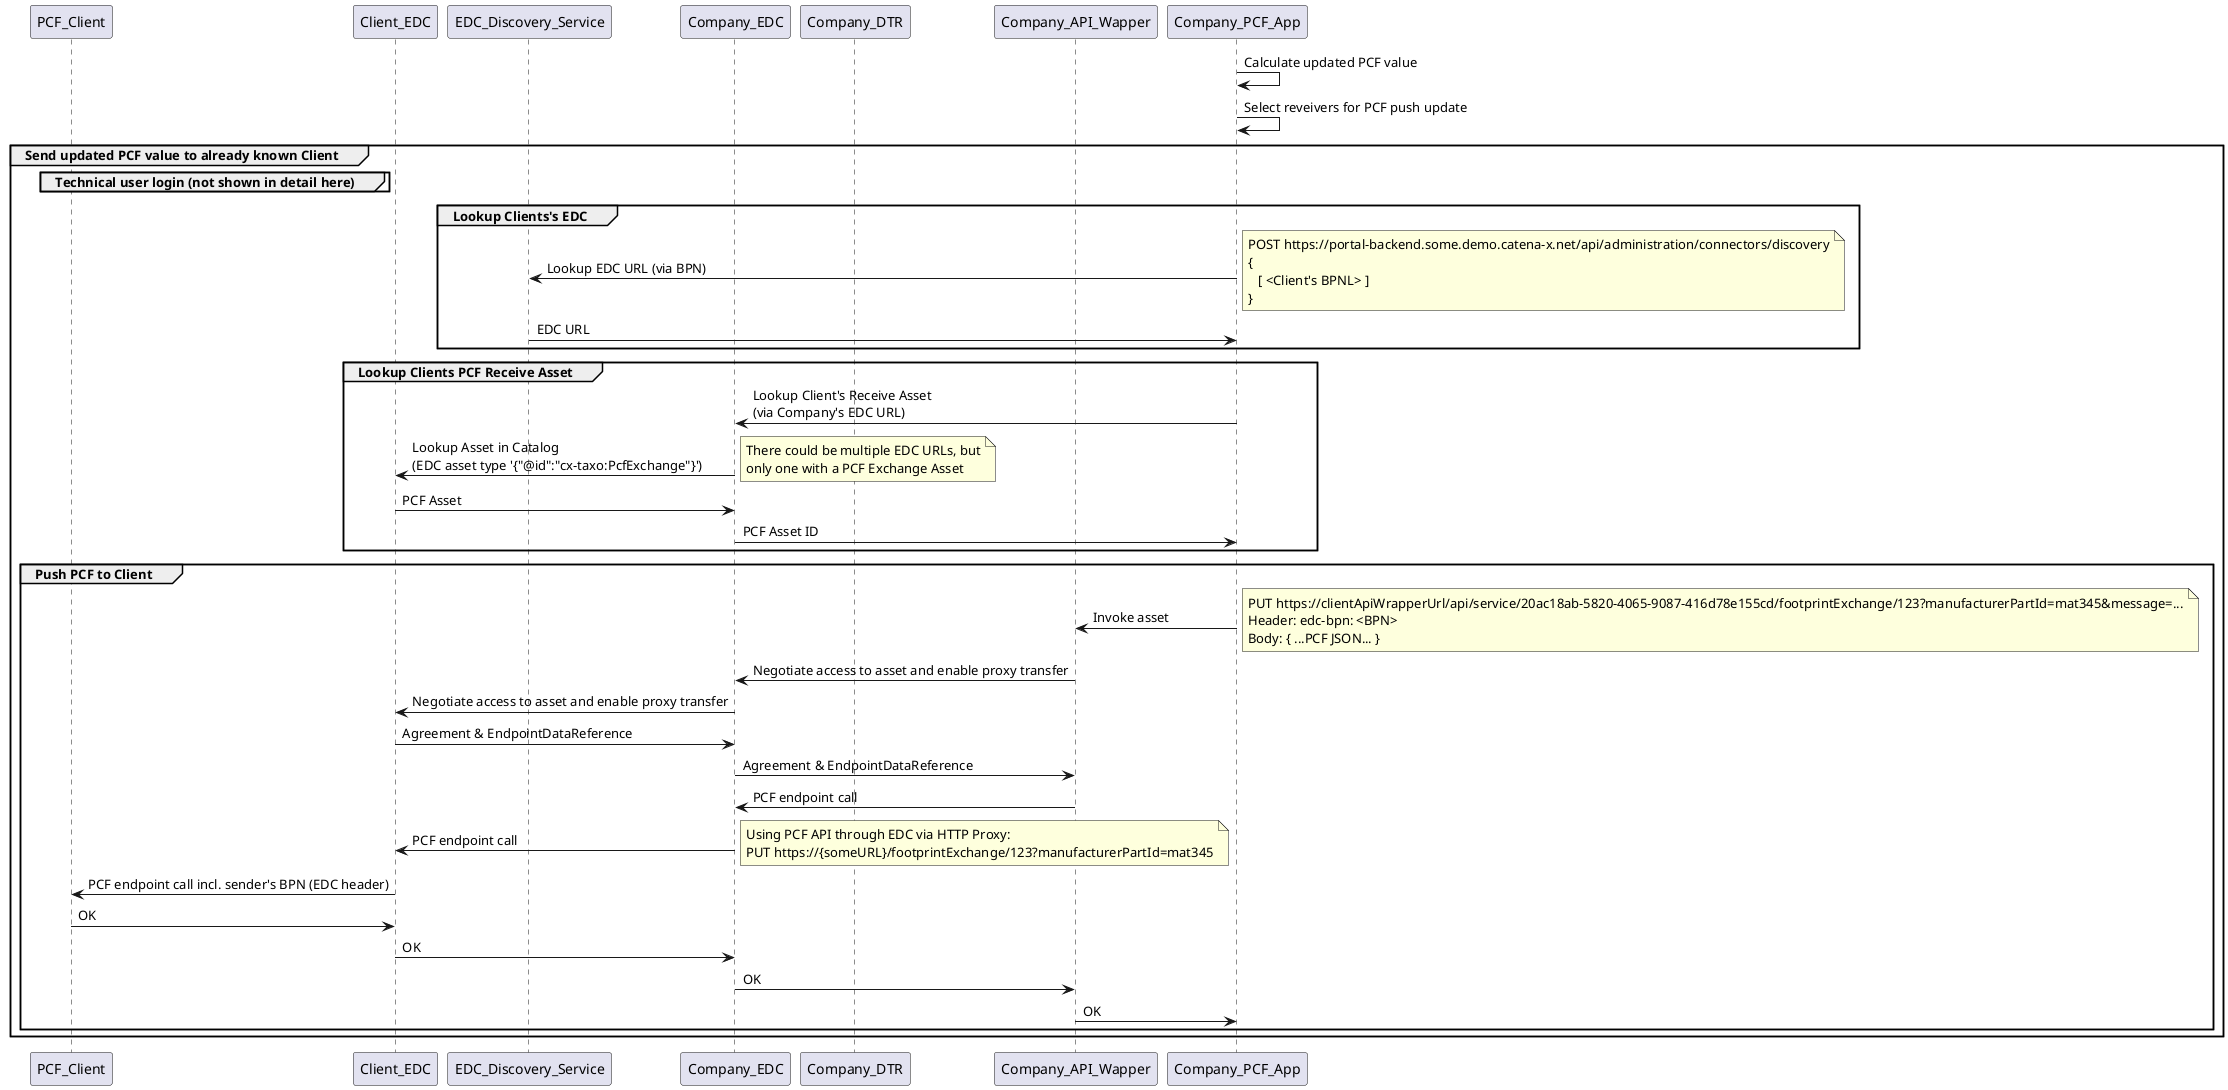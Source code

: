 @startuml "PCF Update pushed through EDC"

participant PCF_Client
participant Client_EDC
participant EDC_Discovery_Service
participant Company_EDC
participant Company_DTR
participant Company_API_Wapper
participant Company_PCF_App

Company_PCF_App -> Company_PCF_App: Calculate updated PCF value
Company_PCF_App -> Company_PCF_App: Select reveivers for PCF push update

group Send updated PCF value to already known Client

group Technical user login (not shown in detail here)
end

group Lookup Clients's EDC
Company_PCF_App -> EDC_Discovery_Service: Lookup EDC URL (via BPN)
note right
POST https://portal-backend.some.demo.catena-x.net/api/administration/connectors/discovery
{
   [ <Client's BPNL> ] 
}
end note
EDC_Discovery_Service -> Company_PCF_App: EDC URL
end

group Lookup Clients PCF Receive Asset
Company_PCF_App -> Company_EDC: Lookup Client's Receive Asset\n(via Company's EDC URL)
Company_EDC -> Client_EDC: Lookup Asset in Catalog\n(EDC asset type '{"@id":"cx-taxo:PcfExchange"}')
note right
There could be multiple EDC URLs, but
only one with a PCF Exchange Asset
end note
Client_EDC -> Company_EDC: PCF Asset
Company_EDC -> Company_PCF_App: PCF Asset ID
end

group Push PCF to Client
Company_PCF_App -> Company_API_Wapper: Invoke asset
note right
PUT https://clientApiWrapperUrl/api/service/20ac18ab-5820-4065-9087-416d78e155cd/footprintExchange/123?manufacturerPartId=mat345&message=...
Header: edc-bpn: <BPN>
Body: { ...PCF JSON... }
end note
Company_API_Wapper -> Company_EDC: Negotiate access to asset and enable proxy transfer
Company_EDC -> Client_EDC: Negotiate access to asset and enable proxy transfer
Client_EDC -> Company_EDC: Agreement & EndpointDataReference
Company_EDC -> Company_API_Wapper: Agreement & EndpointDataReference
Company_API_Wapper -> Company_EDC: PCF endpoint call
Company_EDC -> Client_EDC: PCF endpoint call
note right
Using PCF API through EDC via HTTP Proxy:
PUT https://{someURL}/footprintExchange/123?manufacturerPartId=mat345
end note
Client_EDC -> PCF_Client: PCF endpoint call incl. sender's BPN (EDC header)
PCF_Client -> Client_EDC: OK
Client_EDC -> Company_EDC: OK
Company_EDC -> Company_API_Wapper: OK
Company_API_Wapper -> Company_PCF_App: OK
end
end
 
@enduml
